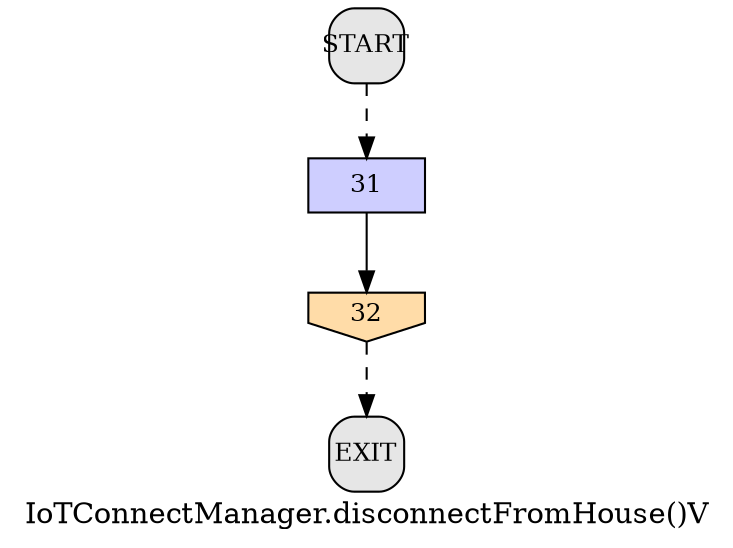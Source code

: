 /* --------------------------------------------------- */
/* Generated by Dr. Garbage Control Flow Graph Factory */
/* http://www.drgarbage.com                            */
/* Version: 4.5.0.201508311741                         */
/* Retrieved on: 2015-12-01 08:09:23.053               */
/* --------------------------------------------------- */
digraph "IoTConnectManager.disconnectFromHouse()V" {
 graph [label="IoTConnectManager.disconnectFromHouse()V"];
 2 [label="31", shape=box, style=filled, fillcolor="#CECEFF", fixedsize=true, fontsize=12, width=0.78, height=0.36 ]
 3 [label="32", shape=invhouse, style=filled, fillcolor="#FFDCA8", fixedsize=true, fontsize=12, width=0.78, height=0.36 ]
 4 [label="START", shape=box, style="filled, rounded", fillcolor="#E6E6E6", fixedsize=true, fontsize=12, width=0.5, height=0.5 ]
 5 [label="EXIT", shape=box, style="filled, rounded", fillcolor="#E6E6E6", fixedsize=true, fontsize=12, width=0.5, height=0.5 ]
 4 -> 2 [label="", style=dashed ]
 2 -> 3 [label="", style=solid ]
 3 -> 5 [label="", style=dashed ]
}

